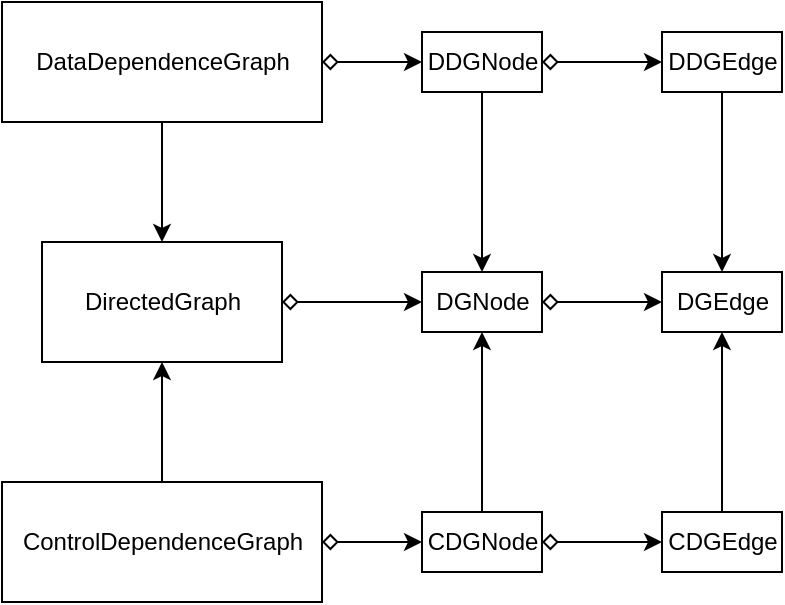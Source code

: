 <mxfile version="13.6.1"><diagram id="pBwiViwC7LKkSpHNxBHJ" name="Page-1"><mxGraphModel dx="1178" dy="590" grid="1" gridSize="10" guides="1" tooltips="1" connect="1" arrows="1" fold="1" page="1" pageScale="1" pageWidth="850" pageHeight="1100" math="0" shadow="0"><root><mxCell id="0"/><mxCell id="1" parent="0"/><mxCell id="kAHUqNcOhphhzrgAf-v3-1" value="DirectedGraph" style="html=1;" vertex="1" parent="1"><mxGeometry x="220" y="370" width="120" height="60" as="geometry"/></mxCell><mxCell id="kAHUqNcOhphhzrgAf-v3-2" value="DGNode" style="html=1;" vertex="1" parent="1"><mxGeometry x="410" y="385" width="60" height="30" as="geometry"/></mxCell><mxCell id="kAHUqNcOhphhzrgAf-v3-3" value="DGEdge" style="html=1;" vertex="1" parent="1"><mxGeometry x="530" y="385" width="60" height="30" as="geometry"/></mxCell><mxCell id="kAHUqNcOhphhzrgAf-v3-28" style="edgeStyle=orthogonalEdgeStyle;rounded=0;orthogonalLoop=1;jettySize=auto;html=1;entryX=0.5;entryY=1;entryDx=0;entryDy=0;startArrow=none;startFill=0;" edge="1" parent="1" source="kAHUqNcOhphhzrgAf-v3-8" target="kAHUqNcOhphhzrgAf-v3-1"><mxGeometry relative="1" as="geometry"/></mxCell><mxCell id="kAHUqNcOhphhzrgAf-v3-36" style="edgeStyle=orthogonalEdgeStyle;rounded=0;orthogonalLoop=1;jettySize=auto;html=1;entryX=0;entryY=0.5;entryDx=0;entryDy=0;startArrow=diamond;startFill=0;" edge="1" parent="1" source="kAHUqNcOhphhzrgAf-v3-8" target="kAHUqNcOhphhzrgAf-v3-32"><mxGeometry relative="1" as="geometry"/></mxCell><mxCell id="kAHUqNcOhphhzrgAf-v3-8" value="ControlDependenceGraph" style="html=1;" vertex="1" parent="1"><mxGeometry x="200" y="490" width="160" height="60" as="geometry"/></mxCell><mxCell id="kAHUqNcOhphhzrgAf-v3-20" value="" style="endArrow=classic;html=1;exitX=1;exitY=0.5;exitDx=0;exitDy=0;entryX=0;entryY=0.5;entryDx=0;entryDy=0;startArrow=diamond;startFill=0;" edge="1" parent="1" source="kAHUqNcOhphhzrgAf-v3-1" target="kAHUqNcOhphhzrgAf-v3-2"><mxGeometry width="50" height="50" relative="1" as="geometry"><mxPoint x="470" y="460" as="sourcePoint"/><mxPoint x="520" y="410" as="targetPoint"/></mxGeometry></mxCell><mxCell id="kAHUqNcOhphhzrgAf-v3-23" value="" style="endArrow=classic;html=1;exitX=1;exitY=0.5;exitDx=0;exitDy=0;entryX=0;entryY=0.5;entryDx=0;entryDy=0;startArrow=diamond;startFill=0;" edge="1" parent="1" source="kAHUqNcOhphhzrgAf-v3-2" target="kAHUqNcOhphhzrgAf-v3-3"><mxGeometry width="50" height="50" relative="1" as="geometry"><mxPoint x="350" y="310" as="sourcePoint"/><mxPoint x="420" y="310" as="targetPoint"/></mxGeometry></mxCell><mxCell id="kAHUqNcOhphhzrgAf-v3-35" style="edgeStyle=orthogonalEdgeStyle;rounded=0;orthogonalLoop=1;jettySize=auto;html=1;entryX=0.5;entryY=1;entryDx=0;entryDy=0;startArrow=none;startFill=0;" edge="1" parent="1" source="kAHUqNcOhphhzrgAf-v3-32" target="kAHUqNcOhphhzrgAf-v3-2"><mxGeometry relative="1" as="geometry"/></mxCell><mxCell id="kAHUqNcOhphhzrgAf-v3-37" style="edgeStyle=orthogonalEdgeStyle;rounded=0;orthogonalLoop=1;jettySize=auto;html=1;entryX=0;entryY=0.5;entryDx=0;entryDy=0;startArrow=diamond;startFill=0;" edge="1" parent="1" source="kAHUqNcOhphhzrgAf-v3-32" target="kAHUqNcOhphhzrgAf-v3-33"><mxGeometry relative="1" as="geometry"/></mxCell><mxCell id="kAHUqNcOhphhzrgAf-v3-32" value="CDGNode" style="html=1;" vertex="1" parent="1"><mxGeometry x="410" y="505" width="60" height="30" as="geometry"/></mxCell><mxCell id="kAHUqNcOhphhzrgAf-v3-34" style="edgeStyle=orthogonalEdgeStyle;rounded=0;orthogonalLoop=1;jettySize=auto;html=1;entryX=0.5;entryY=1;entryDx=0;entryDy=0;startArrow=none;startFill=0;" edge="1" parent="1" source="kAHUqNcOhphhzrgAf-v3-33" target="kAHUqNcOhphhzrgAf-v3-3"><mxGeometry relative="1" as="geometry"/></mxCell><mxCell id="kAHUqNcOhphhzrgAf-v3-33" value="CDGEdge" style="html=1;" vertex="1" parent="1"><mxGeometry x="530" y="505" width="60" height="30" as="geometry"/></mxCell><mxCell id="kAHUqNcOhphhzrgAf-v3-51" style="edgeStyle=orthogonalEdgeStyle;rounded=0;orthogonalLoop=1;jettySize=auto;html=1;entryX=0;entryY=0.5;entryDx=0;entryDy=0;startArrow=diamond;startFill=0;" edge="1" parent="1" source="kAHUqNcOhphhzrgAf-v3-52" target="kAHUqNcOhphhzrgAf-v3-54"><mxGeometry relative="1" as="geometry"/></mxCell><mxCell id="kAHUqNcOhphhzrgAf-v3-52" value="DataDependenceGraph" style="html=1;" vertex="1" parent="1"><mxGeometry x="200" y="250" width="160" height="60" as="geometry"/></mxCell><mxCell id="kAHUqNcOhphhzrgAf-v3-53" style="edgeStyle=orthogonalEdgeStyle;rounded=0;orthogonalLoop=1;jettySize=auto;html=1;entryX=0;entryY=0.5;entryDx=0;entryDy=0;startArrow=diamond;startFill=0;" edge="1" parent="1" source="kAHUqNcOhphhzrgAf-v3-54" target="kAHUqNcOhphhzrgAf-v3-55"><mxGeometry relative="1" as="geometry"/></mxCell><mxCell id="kAHUqNcOhphhzrgAf-v3-54" value="DDGNode" style="html=1;" vertex="1" parent="1"><mxGeometry x="410" y="265" width="60" height="30" as="geometry"/></mxCell><mxCell id="kAHUqNcOhphhzrgAf-v3-55" value="DDGEdge" style="html=1;" vertex="1" parent="1"><mxGeometry x="530" y="265" width="60" height="30" as="geometry"/></mxCell><mxCell id="kAHUqNcOhphhzrgAf-v3-56" style="edgeStyle=orthogonalEdgeStyle;rounded=0;orthogonalLoop=1;jettySize=auto;html=1;startArrow=none;startFill=0;exitX=0.5;exitY=1;exitDx=0;exitDy=0;" edge="1" parent="1" source="kAHUqNcOhphhzrgAf-v3-52"><mxGeometry relative="1" as="geometry"><mxPoint x="290" y="500" as="sourcePoint"/><mxPoint x="280" y="370" as="targetPoint"/></mxGeometry></mxCell><mxCell id="kAHUqNcOhphhzrgAf-v3-57" style="edgeStyle=orthogonalEdgeStyle;rounded=0;orthogonalLoop=1;jettySize=auto;html=1;entryX=0.5;entryY=0;entryDx=0;entryDy=0;startArrow=none;startFill=0;exitX=0.5;exitY=1;exitDx=0;exitDy=0;" edge="1" parent="1" source="kAHUqNcOhphhzrgAf-v3-54" target="kAHUqNcOhphhzrgAf-v3-2"><mxGeometry relative="1" as="geometry"><mxPoint x="450" y="515" as="sourcePoint"/><mxPoint x="450" y="425" as="targetPoint"/></mxGeometry></mxCell><mxCell id="kAHUqNcOhphhzrgAf-v3-58" style="edgeStyle=orthogonalEdgeStyle;rounded=0;orthogonalLoop=1;jettySize=auto;html=1;entryX=0.5;entryY=0;entryDx=0;entryDy=0;startArrow=none;startFill=0;exitX=0.5;exitY=1;exitDx=0;exitDy=0;" edge="1" parent="1" source="kAHUqNcOhphhzrgAf-v3-55" target="kAHUqNcOhphhzrgAf-v3-3"><mxGeometry relative="1" as="geometry"><mxPoint x="570" y="515" as="sourcePoint"/><mxPoint x="570" y="425" as="targetPoint"/></mxGeometry></mxCell></root></mxGraphModel></diagram></mxfile>